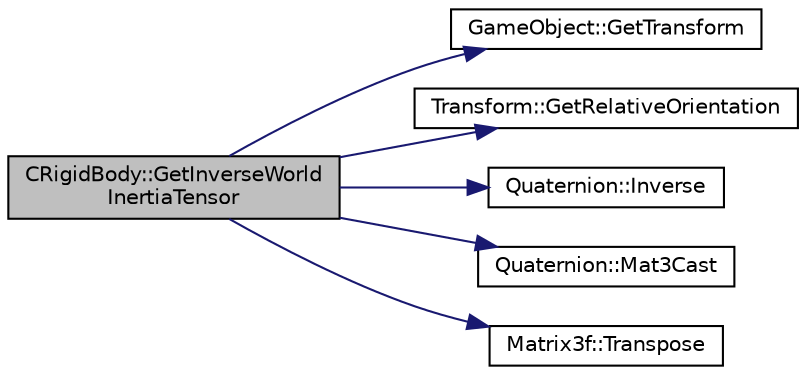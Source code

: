 digraph "CRigidBody::GetInverseWorldInertiaTensor"
{
 // LATEX_PDF_SIZE
  edge [fontname="Helvetica",fontsize="10",labelfontname="Helvetica",labelfontsize="10"];
  node [fontname="Helvetica",fontsize="10",shape=record];
  rankdir="LR";
  Node49 [label="CRigidBody::GetInverseWorld\lInertiaTensor",height=0.2,width=0.4,color="black", fillcolor="grey75", style="filled", fontcolor="black",tooltip=" "];
  Node49 -> Node50 [color="midnightblue",fontsize="10",style="solid",fontname="Helvetica"];
  Node50 [label="GameObject::GetTransform",height=0.2,width=0.4,color="black", fillcolor="white", style="filled",URL="$class_game_object.html#ad4de114a5ac23de244bcfbf1947e041a",tooltip="transform accessor"];
  Node49 -> Node51 [color="midnightblue",fontsize="10",style="solid",fontname="Helvetica"];
  Node51 [label="Transform::GetRelativeOrientation",height=0.2,width=0.4,color="black", fillcolor="white", style="filled",URL="$class_transform.html#a480af94b677d5c77a8c4cf8aeb3e2d4d",tooltip="get orientation relative to parent transform"];
  Node49 -> Node52 [color="midnightblue",fontsize="10",style="solid",fontname="Helvetica"];
  Node52 [label="Quaternion::Inverse",height=0.2,width=0.4,color="black", fillcolor="white", style="filled",URL="$class_quaternion.html#a704d63f0f2cd2d50fd61562e3c2eb576",tooltip=" "];
  Node49 -> Node53 [color="midnightblue",fontsize="10",style="solid",fontname="Helvetica"];
  Node53 [label="Quaternion::Mat3Cast",height=0.2,width=0.4,color="black", fillcolor="white", style="filled",URL="$class_quaternion.html#ad0dbe383418464f6deafa30b258b9d38",tooltip=" "];
  Node49 -> Node54 [color="midnightblue",fontsize="10",style="solid",fontname="Helvetica"];
  Node54 [label="Matrix3f::Transpose",height=0.2,width=0.4,color="black", fillcolor="white", style="filled",URL="$class_matrix3f.html#a75a61e536a8720ef08845e74b233cded",tooltip=" "];
}
